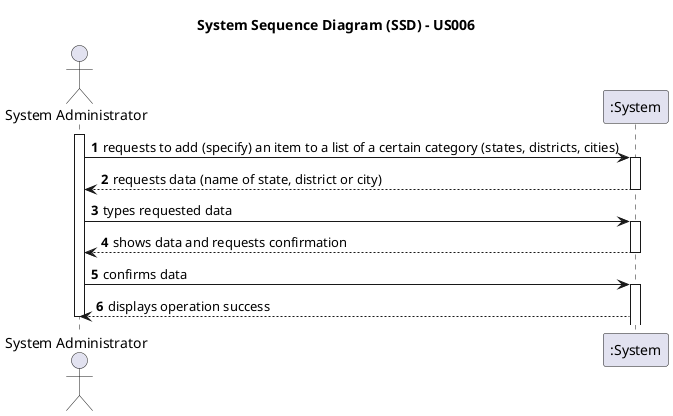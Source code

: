 @startuml
skinparam packageStyle rectangle
skinparam shadowing false

title System Sequence Diagram (SSD) - US006

autonumber

actor "System Administrator" as Admin
participant ":System" as System

activate Admin

        Admin -> System : requests to add (specify) an item to a list of a certain category (states, districts, cities)
    activate System

        System --> Admin : requests data (name of state, district or city)
    deactivate System

        Admin -> System : types requested data
    activate System

        System --> Admin : shows data and requests confirmation
    deactivate System

        Admin -> System : confirms data
    activate System

        System --> Admin : displays operation success
    deactivate Admin


@enduml